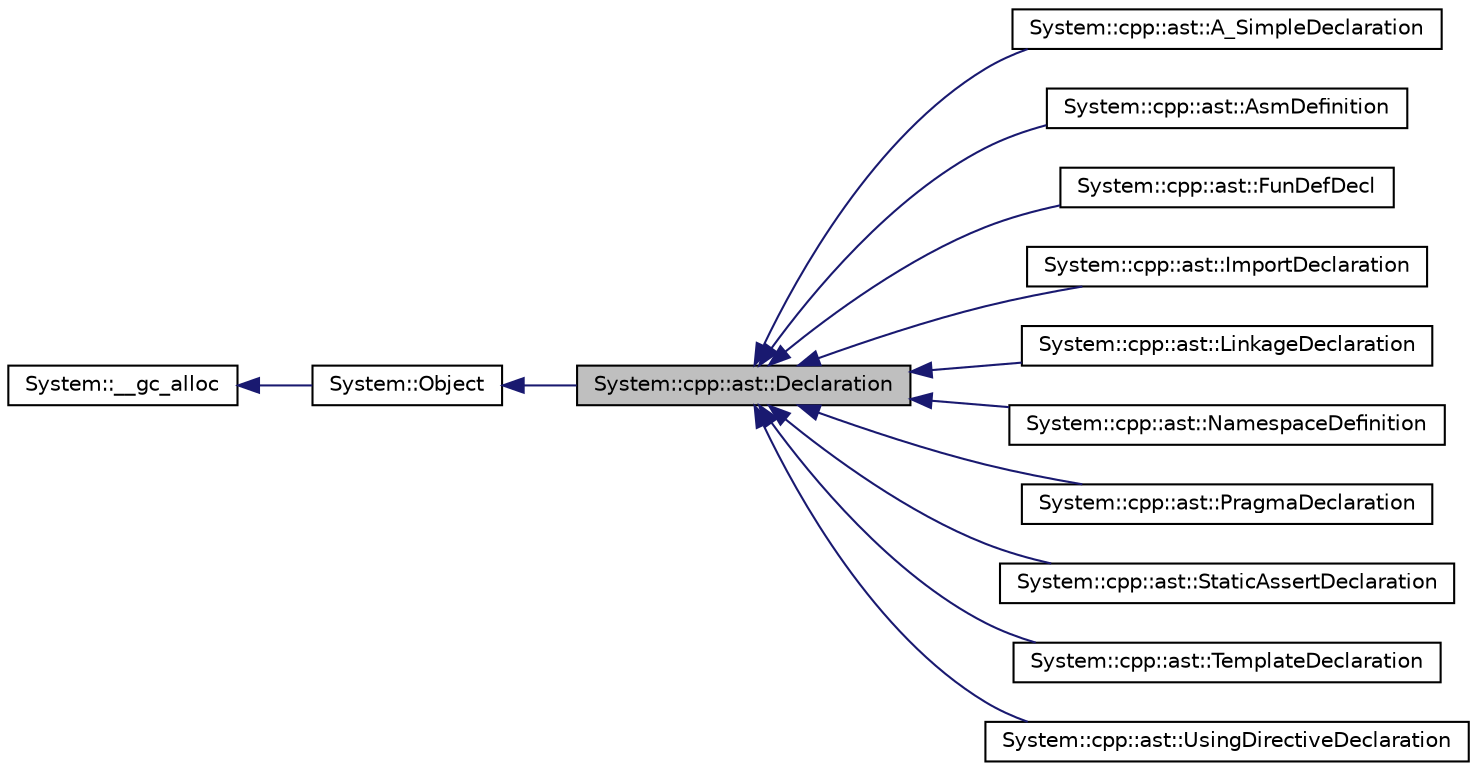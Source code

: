 digraph G
{
  edge [fontname="Helvetica",fontsize="10",labelfontname="Helvetica",labelfontsize="10"];
  node [fontname="Helvetica",fontsize="10",shape=record];
  rankdir="LR";
  Node1 [label="System::cpp::ast::Declaration",height=0.2,width=0.4,color="black", fillcolor="grey75", style="filled" fontcolor="black"];
  Node2 -> Node1 [dir="back",color="midnightblue",fontsize="10",style="solid",fontname="Helvetica"];
  Node2 [label="System::Object",height=0.2,width=0.4,color="black", fillcolor="white", style="filled",URL="$class_system_1_1_object.html"];
  Node3 -> Node2 [dir="back",color="midnightblue",fontsize="10",style="solid",fontname="Helvetica"];
  Node3 [label="System::__gc_alloc",height=0.2,width=0.4,color="black", fillcolor="white", style="filled",URL="$class_system_1_1____gc__alloc.html"];
  Node1 -> Node4 [dir="back",color="midnightblue",fontsize="10",style="solid",fontname="Helvetica"];
  Node4 [label="System::cpp::ast::A_SimpleDeclaration",height=0.2,width=0.4,color="black", fillcolor="white", style="filled",URL="$class_system_1_1cpp_1_1ast_1_1_a___simple_declaration.html"];
  Node1 -> Node5 [dir="back",color="midnightblue",fontsize="10",style="solid",fontname="Helvetica"];
  Node5 [label="System::cpp::ast::AsmDefinition",height=0.2,width=0.4,color="black", fillcolor="white", style="filled",URL="$class_system_1_1cpp_1_1ast_1_1_asm_definition.html"];
  Node1 -> Node6 [dir="back",color="midnightblue",fontsize="10",style="solid",fontname="Helvetica"];
  Node6 [label="System::cpp::ast::FunDefDecl",height=0.2,width=0.4,color="black", fillcolor="white", style="filled",URL="$class_system_1_1cpp_1_1ast_1_1_fun_def_decl.html"];
  Node1 -> Node7 [dir="back",color="midnightblue",fontsize="10",style="solid",fontname="Helvetica"];
  Node7 [label="System::cpp::ast::ImportDeclaration",height=0.2,width=0.4,color="black", fillcolor="white", style="filled",URL="$class_system_1_1cpp_1_1ast_1_1_import_declaration.html"];
  Node1 -> Node8 [dir="back",color="midnightblue",fontsize="10",style="solid",fontname="Helvetica"];
  Node8 [label="System::cpp::ast::LinkageDeclaration",height=0.2,width=0.4,color="black", fillcolor="white", style="filled",URL="$class_system_1_1cpp_1_1ast_1_1_linkage_declaration.html"];
  Node1 -> Node9 [dir="back",color="midnightblue",fontsize="10",style="solid",fontname="Helvetica"];
  Node9 [label="System::cpp::ast::NamespaceDefinition",height=0.2,width=0.4,color="black", fillcolor="white", style="filled",URL="$class_system_1_1cpp_1_1ast_1_1_namespace_definition.html"];
  Node1 -> Node10 [dir="back",color="midnightblue",fontsize="10",style="solid",fontname="Helvetica"];
  Node10 [label="System::cpp::ast::PragmaDeclaration",height=0.2,width=0.4,color="black", fillcolor="white", style="filled",URL="$class_system_1_1cpp_1_1ast_1_1_pragma_declaration.html"];
  Node1 -> Node11 [dir="back",color="midnightblue",fontsize="10",style="solid",fontname="Helvetica"];
  Node11 [label="System::cpp::ast::StaticAssertDeclaration",height=0.2,width=0.4,color="black", fillcolor="white", style="filled",URL="$class_system_1_1cpp_1_1ast_1_1_static_assert_declaration.html"];
  Node1 -> Node12 [dir="back",color="midnightblue",fontsize="10",style="solid",fontname="Helvetica"];
  Node12 [label="System::cpp::ast::TemplateDeclaration",height=0.2,width=0.4,color="black", fillcolor="white", style="filled",URL="$class_system_1_1cpp_1_1ast_1_1_template_declaration.html"];
  Node1 -> Node13 [dir="back",color="midnightblue",fontsize="10",style="solid",fontname="Helvetica"];
  Node13 [label="System::cpp::ast::UsingDirectiveDeclaration",height=0.2,width=0.4,color="black", fillcolor="white", style="filled",URL="$class_system_1_1cpp_1_1ast_1_1_using_directive_declaration.html"];
}
